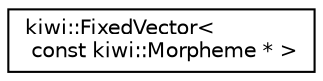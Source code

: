 digraph "Graphical Class Hierarchy"
{
 // LATEX_PDF_SIZE
  edge [fontname="Helvetica",fontsize="10",labelfontname="Helvetica",labelfontsize="10"];
  node [fontname="Helvetica",fontsize="10",shape=record];
  rankdir="LR";
  Node0 [label="kiwi::FixedVector\<\l const kiwi::Morpheme * \>",height=0.2,width=0.4,color="black", fillcolor="white", style="filled",URL="$classkiwi_1_1FixedVector.html",tooltip=" "];
}
